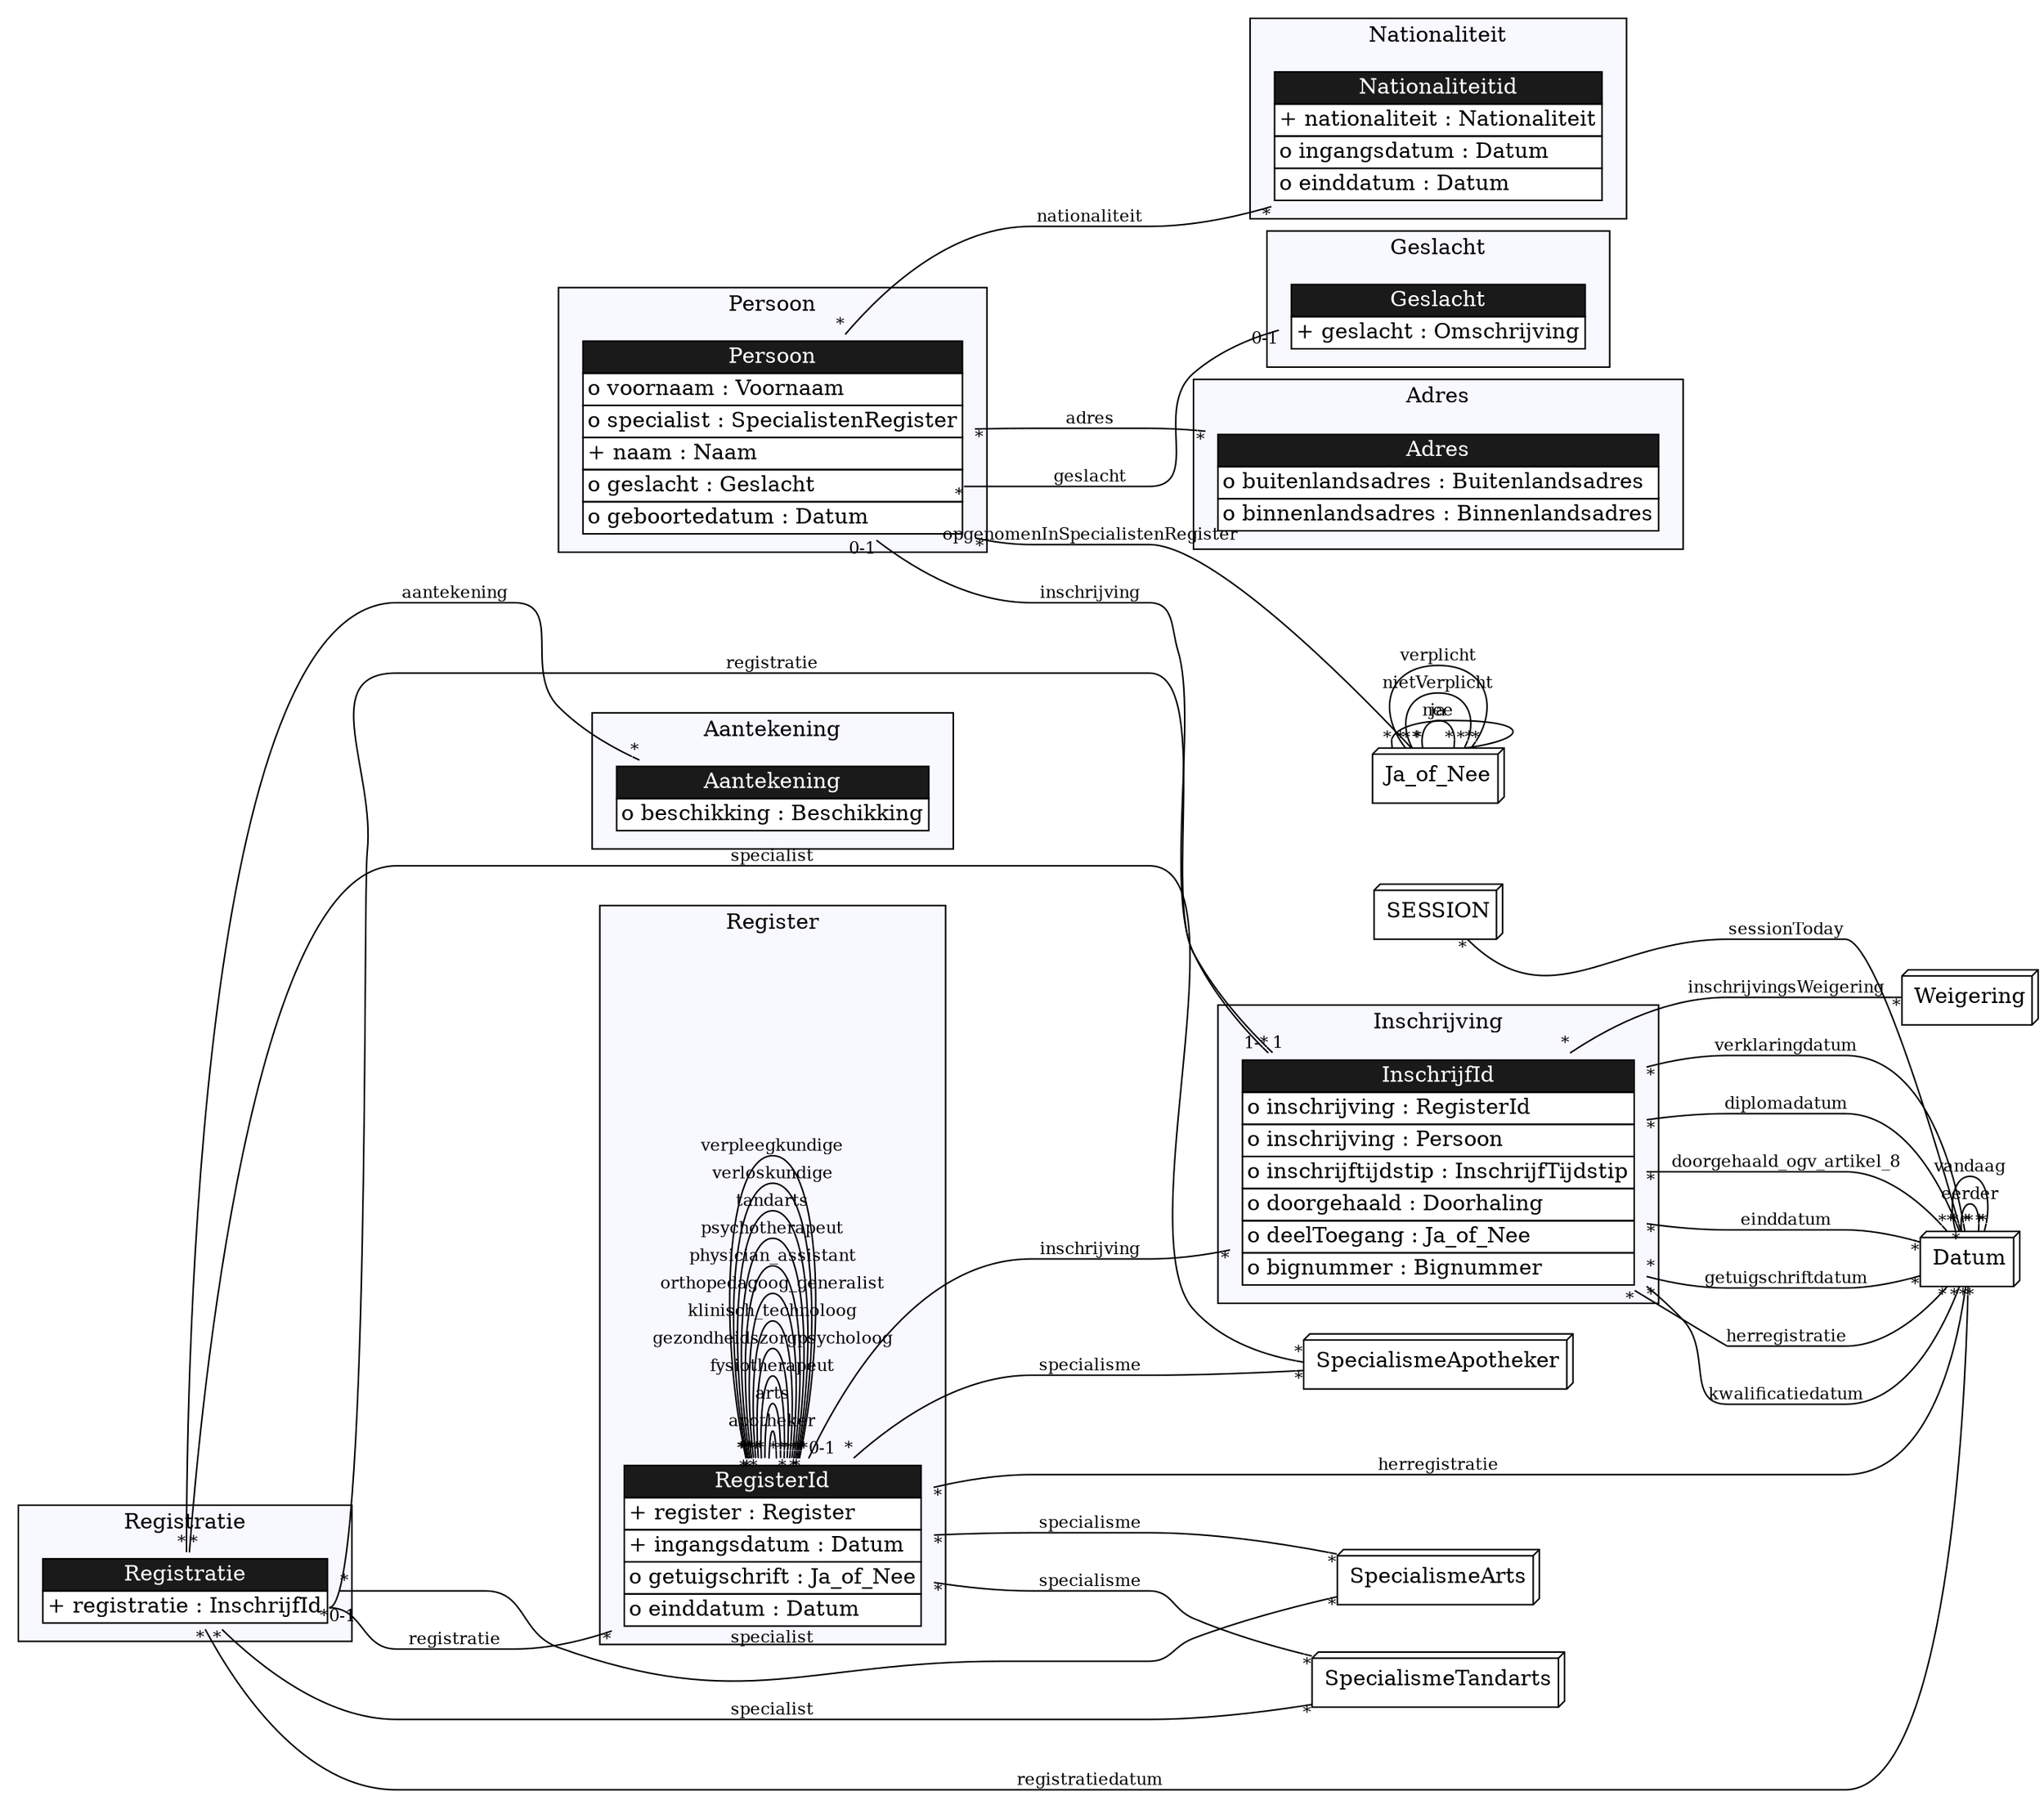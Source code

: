 digraph {
	graph [bgcolor=white,
		rankdir=LR
	];
	node [label="\N"];
	edge [fontsize=11,
		minlen=4
	];
	subgraph cluster_Nationaliteit {
		graph [bgcolor=ghostwhite,
			label=Nationaliteit
		];
		Nationaliteitid	[color=purple,
			label=<<TABLE BGCOLOR="white" COLOR="black" BORDER="0" CELLBORDER="1" CELLSPACING="0"><TR><TD BGCOLOR="gray10" COLOR="black"><FONT COLOR="white">Nationaliteitid</FONT></TD></TR><TR><TD ALIGN="LEFT" PORT="nationaliteit">+ nationaliteit : Nationaliteit</TD></TR><TR><TD ALIGN="LEFT" PORT="ingangsdatum">o ingangsdatum : Datum</TD></TR><TR><TD ALIGN="LEFT" PORT="einddatum">o einddatum : Datum</TD></TR></TABLE>>,
			shape=plaintext];
	}
	subgraph cluster_Inschrijving {
		graph [bgcolor=ghostwhite,
			label=Inschrijving
		];
		InschrijfId	[color=purple,
			label=<<TABLE BGCOLOR="white" COLOR="black" BORDER="0" CELLBORDER="1" CELLSPACING="0"><TR><TD BGCOLOR="gray10" COLOR="black"><FONT COLOR="white">InschrijfId</FONT></TD></TR><TR><TD ALIGN="LEFT" PORT="inschrijving">o inschrijving : RegisterId</TD></TR><TR><TD ALIGN="LEFT" PORT="inschrijving">o inschrijving : Persoon</TD></TR><TR><TD ALIGN="LEFT" PORT="inschrijftijdstip">o inschrijftijdstip : InschrijfTijdstip</TD></TR><TR><TD ALIGN="LEFT" PORT="doorgehaald">o doorgehaald : Doorhaling</TD></TR><TR><TD ALIGN="LEFT" PORT="deelToegang">o deelToegang : Ja_of_Nee</TD></TR><TR><TD ALIGN="LEFT" PORT="bignummer">o bignummer : Bignummer</TD></TR></TABLE>>,
			shape=plaintext];
	}
	subgraph cluster_Aantekening {
		graph [bgcolor=ghostwhite,
			label=Aantekening
		];
		Aantekening	[color=purple,
			label=<<TABLE BGCOLOR="white" COLOR="black" BORDER="0" CELLBORDER="1" CELLSPACING="0"><TR><TD BGCOLOR="gray10" COLOR="black"><FONT COLOR="white">Aantekening</FONT></TD></TR><TR><TD ALIGN="LEFT" PORT="beschikking">o beschikking : Beschikking</TD></TR></TABLE>>,
			shape=plaintext];
	}
	subgraph cluster_Geslacht {
		graph [bgcolor=ghostwhite,
			label=Geslacht
		];
		Geslacht	[color=purple,
			label=<<TABLE BGCOLOR="white" COLOR="black" BORDER="0" CELLBORDER="1" CELLSPACING="0"><TR><TD BGCOLOR="gray10" COLOR="black"><FONT COLOR="white">Geslacht</FONT></TD></TR><TR><TD ALIGN="LEFT" PORT="geslacht">+ geslacht : Omschrijving</TD></TR></TABLE>>,
			shape=plaintext];
	}
	subgraph cluster_Register {
		graph [bgcolor=ghostwhite,
			label=Register
		];
		RegisterId	[color=purple,
			label=<<TABLE BGCOLOR="white" COLOR="black" BORDER="0" CELLBORDER="1" CELLSPACING="0"><TR><TD BGCOLOR="gray10" COLOR="black"><FONT COLOR="white">RegisterId</FONT></TD></TR><TR><TD ALIGN="LEFT" PORT="register">+ register : Register</TD></TR><TR><TD ALIGN="LEFT" PORT="ingangsdatum">+ ingangsdatum : Datum</TD></TR><TR><TD ALIGN="LEFT" PORT="getuigschrift">o getuigschrift : Ja_of_Nee</TD></TR><TR><TD ALIGN="LEFT" PORT="einddatum">o einddatum : Datum</TD></TR></TABLE>>,
			shape=plaintext];
		RegisterId:apotheker -> RegisterId	[arrowhead=onone,
			headlabel="*",
			label=apotheker,
			labelfloat=true,
			taillabel="*"];
		RegisterId:arts -> RegisterId	[arrowhead=onone,
			headlabel="*",
			label=arts,
			labelfloat=true,
			taillabel="*"];
		RegisterId:fysiotherapeut -> RegisterId	[arrowhead=onone,
			headlabel="*",
			label=fysiotherapeut,
			labelfloat=true,
			taillabel="*"];
		RegisterId:gezondheidszorgpsycholoog -> RegisterId	[arrowhead=onone,
			headlabel="*",
			label=gezondheidszorgpsycholoog,
			labelfloat=true,
			taillabel="*"];
		RegisterId:klinisch_technoloog -> RegisterId	[arrowhead=onone,
			headlabel="*",
			label=klinisch_technoloog,
			labelfloat=true,
			taillabel="*"];
		RegisterId:orthopedagoog_generalist -> RegisterId	[arrowhead=onone,
			headlabel="*",
			label=orthopedagoog_generalist,
			labelfloat=true,
			taillabel="*"];
		RegisterId:physician_assistant -> RegisterId	[arrowhead=onone,
			headlabel="*",
			label=physician_assistant,
			labelfloat=true,
			taillabel="*"];
		RegisterId:psychotherapeut -> RegisterId	[arrowhead=onone,
			headlabel="*",
			label=psychotherapeut,
			labelfloat=true,
			taillabel="*"];
		RegisterId:tandarts -> RegisterId	[arrowhead=onone,
			headlabel="*",
			label=tandarts,
			labelfloat=true,
			taillabel="*"];
		RegisterId:verloskundige -> RegisterId	[arrowhead=onone,
			headlabel="*",
			label=verloskundige,
			labelfloat=true,
			taillabel="*"];
		RegisterId:verpleegkundige -> RegisterId	[arrowhead=onone,
			headlabel="*",
			label=verpleegkundige,
			labelfloat=true,
			taillabel="*"];
	}
	subgraph cluster_Persoon {
		graph [bgcolor=ghostwhite,
			label=Persoon
		];
		Persoon	[color=purple,
			label=<<TABLE BGCOLOR="white" COLOR="black" BORDER="0" CELLBORDER="1" CELLSPACING="0"><TR><TD BGCOLOR="gray10" COLOR="black"><FONT COLOR="white">Persoon</FONT></TD></TR><TR><TD ALIGN="LEFT" PORT="voornaam">o voornaam : Voornaam</TD></TR><TR><TD ALIGN="LEFT" PORT="specialist">o specialist : SpecialistenRegister</TD></TR><TR><TD ALIGN="LEFT" PORT="naam">+ naam : Naam</TD></TR><TR><TD ALIGN="LEFT" PORT="geslacht">o geslacht : Geslacht</TD></TR><TR><TD ALIGN="LEFT" PORT="geboortedatum">o geboortedatum : Datum</TD></TR></TABLE>>,
			shape=plaintext];
	}
	subgraph cluster_Adres {
		graph [bgcolor=ghostwhite,
			label=Adres
		];
		Adres	[color=purple,
			label=<<TABLE BGCOLOR="white" COLOR="black" BORDER="0" CELLBORDER="1" CELLSPACING="0"><TR><TD BGCOLOR="gray10" COLOR="black"><FONT COLOR="white">Adres</FONT></TD></TR><TR><TD ALIGN="LEFT" PORT="buitenlandsadres">o buitenlandsadres : Buitenlandsadres</TD></TR><TR><TD ALIGN="LEFT" PORT="binnenlandsadres">o binnenlandsadres : Binnenlandsadres</TD></TR></TABLE>>,
			shape=plaintext];
	}
	subgraph cluster_Registratie {
		graph [bgcolor=ghostwhite,
			label=Registratie
		];
		Registratie	[color=purple,
			label=<<TABLE BGCOLOR="white" COLOR="black" BORDER="0" CELLBORDER="1" CELLSPACING="0"><TR><TD BGCOLOR="gray10" COLOR="black"><FONT COLOR="white">Registratie</FONT></TD></TR><TR><TD ALIGN="LEFT" PORT="registratie">+ registratie : InschrijfId</TD></TR></TABLE>>,
			shape=plaintext];
	}
	Datum	[label=Datum,
		shape=box3d];
	InschrijfId:diplomadatum -> Datum	[arrowhead=onone,
		headlabel="*",
		label=diplomadatum,
		labelfloat=true,
		taillabel="*"];
	InschrijfId:doorgehaald_ogv_artikel_8 -> Datum	[arrowhead=onone,
		headlabel="*",
		label=doorgehaald_ogv_artikel_8,
		labelfloat=true,
		taillabel="*"];
	InschrijfId:einddatum -> Datum	[arrowhead=onone,
		headlabel="*",
		label=einddatum,
		labelfloat=true,
		taillabel="*"];
	InschrijfId:getuigschriftdatum -> Datum	[arrowhead=onone,
		headlabel="*",
		label=getuigschriftdatum,
		labelfloat=true,
		taillabel="*"];
	InschrijfId:herregistratie -> Datum	[arrowhead=onone,
		headlabel="*",
		label=herregistratie,
		labelfloat=true,
		taillabel="*"];
	InschrijfId:kwalificatiedatum -> Datum	[arrowhead=onone,
		headlabel="*",
		label=kwalificatiedatum,
		labelfloat=true,
		taillabel="*"];
	InschrijfId:verklaringdatum -> Datum	[arrowhead=onone,
		headlabel="*",
		label=verklaringdatum,
		labelfloat=true,
		taillabel="*"];
	Weigering	[label=Weigering,
		shape=box3d];
	InschrijfId:inschrijvingsWeigering -> Weigering	[arrowhead=onone,
		headlabel="*",
		label=inschrijvingsWeigering,
		labelfloat=true,
		taillabel="*"];
	Persoon:adres -> Adres	[arrowhead=onone,
		headlabel="*",
		label=adres,
		labelfloat=true,
		taillabel="*"];
	Persoon:geslacht -> Geslacht	[arrowhead=onone,
		headlabel="0-1",
		label=geslacht,
		labelfloat=true,
		taillabel="*"];
	Persoon:inschrijving -> InschrijfId	[arrowhead=onone,
		headlabel="1-*",
		label=inschrijving,
		labelfloat=true,
		taillabel="0-1"];
	Persoon:nationaliteit -> Nationaliteitid	[arrowhead=onone,
		headlabel="*",
		label=nationaliteit,
		labelfloat=true,
		taillabel="*"];
	Ja_of_Nee	[label=Ja_of_Nee,
		shape=box3d];
	Persoon:opgenomenInSpecialistenRegister -> Ja_of_Nee	[arrowhead=onone,
		headlabel="*",
		label=opgenomenInSpecialistenRegister,
		labelfloat=true,
		taillabel="*"];
	RegisterId:inschrijving -> InschrijfId	[arrowhead=onone,
		headlabel="*",
		label=inschrijving,
		labelfloat=true,
		taillabel="0-1"];
	RegisterId:herregistratie -> Datum	[arrowhead=onone,
		headlabel="*",
		label=herregistratie,
		labelfloat=true,
		taillabel="*"];
	SpecialismeApotheker	[label=SpecialismeApotheker,
		shape=box3d];
	RegisterId:specialisme -> SpecialismeApotheker	[arrowhead=onone,
		headlabel="*",
		label=specialisme,
		labelfloat=true,
		taillabel="*"];
	SpecialismeArts	[label=SpecialismeArts,
		shape=box3d];
	RegisterId:specialisme -> SpecialismeArts	[arrowhead=onone,
		headlabel="*",
		label=specialisme,
		labelfloat=true,
		taillabel="*"];
	SpecialismeTandarts	[label=SpecialismeTandarts,
		shape=box3d];
	RegisterId:specialisme -> SpecialismeTandarts	[arrowhead=onone,
		headlabel="*",
		label=specialisme,
		labelfloat=true,
		taillabel="*"];
	Registratie:aantekening -> Aantekening	[arrowhead=onone,
		headlabel="*",
		label=aantekening,
		labelfloat=true,
		taillabel="*"];
	Registratie:registratie -> InschrijfId	[arrowhead=onone,
		headlabel=1,
		label=registratie,
		labelfloat=true,
		taillabel="0-1"];
	Registratie:registratie -> RegisterId	[arrowhead=onone,
		headlabel="*",
		label=registratie,
		labelfloat=true,
		taillabel="*"];
	Registratie:registratiedatum -> Datum	[arrowhead=onone,
		headlabel="*",
		label=registratiedatum,
		labelfloat=true,
		taillabel="*"];
	Registratie:specialist -> SpecialismeApotheker	[arrowhead=onone,
		headlabel="*",
		label=specialist,
		labelfloat=true,
		taillabel="*"];
	Registratie:specialist -> SpecialismeArts	[arrowhead=onone,
		headlabel="*",
		label=specialist,
		labelfloat=true,
		taillabel="*"];
	Registratie:specialist -> SpecialismeTandarts	[arrowhead=onone,
		headlabel="*",
		label=specialist,
		labelfloat=true,
		taillabel="*"];
	Datum:eerder -> Datum	[arrowhead=onone,
		headlabel="*",
		label=eerder,
		labelfloat=true,
		taillabel="*"];
	Datum:vandaag -> Datum	[arrowhead=onone,
		headlabel="*",
		label=vandaag,
		labelfloat=true,
		taillabel="*"];
	Ja_of_Nee:ja -> Ja_of_Nee	[arrowhead=onone,
		headlabel="*",
		label=ja,
		labelfloat=true,
		taillabel="*"];
	Ja_of_Nee:nee -> Ja_of_Nee	[arrowhead=onone,
		headlabel="*",
		label=nee,
		labelfloat=true,
		taillabel="*"];
	Ja_of_Nee:nietVerplicht -> Ja_of_Nee	[arrowhead=onone,
		headlabel="*",
		label=nietVerplicht,
		labelfloat=true,
		taillabel="*"];
	Ja_of_Nee:verplicht -> Ja_of_Nee	[arrowhead=onone,
		headlabel="*",
		label=verplicht,
		labelfloat=true,
		taillabel="*"];
	SESSION	[label=SESSION,
		shape=box3d];
	SESSION:sessionToday -> Datum	[arrowhead=onone,
		headlabel="*",
		label=sessionToday,
		labelfloat=true,
		taillabel="*"];
}
